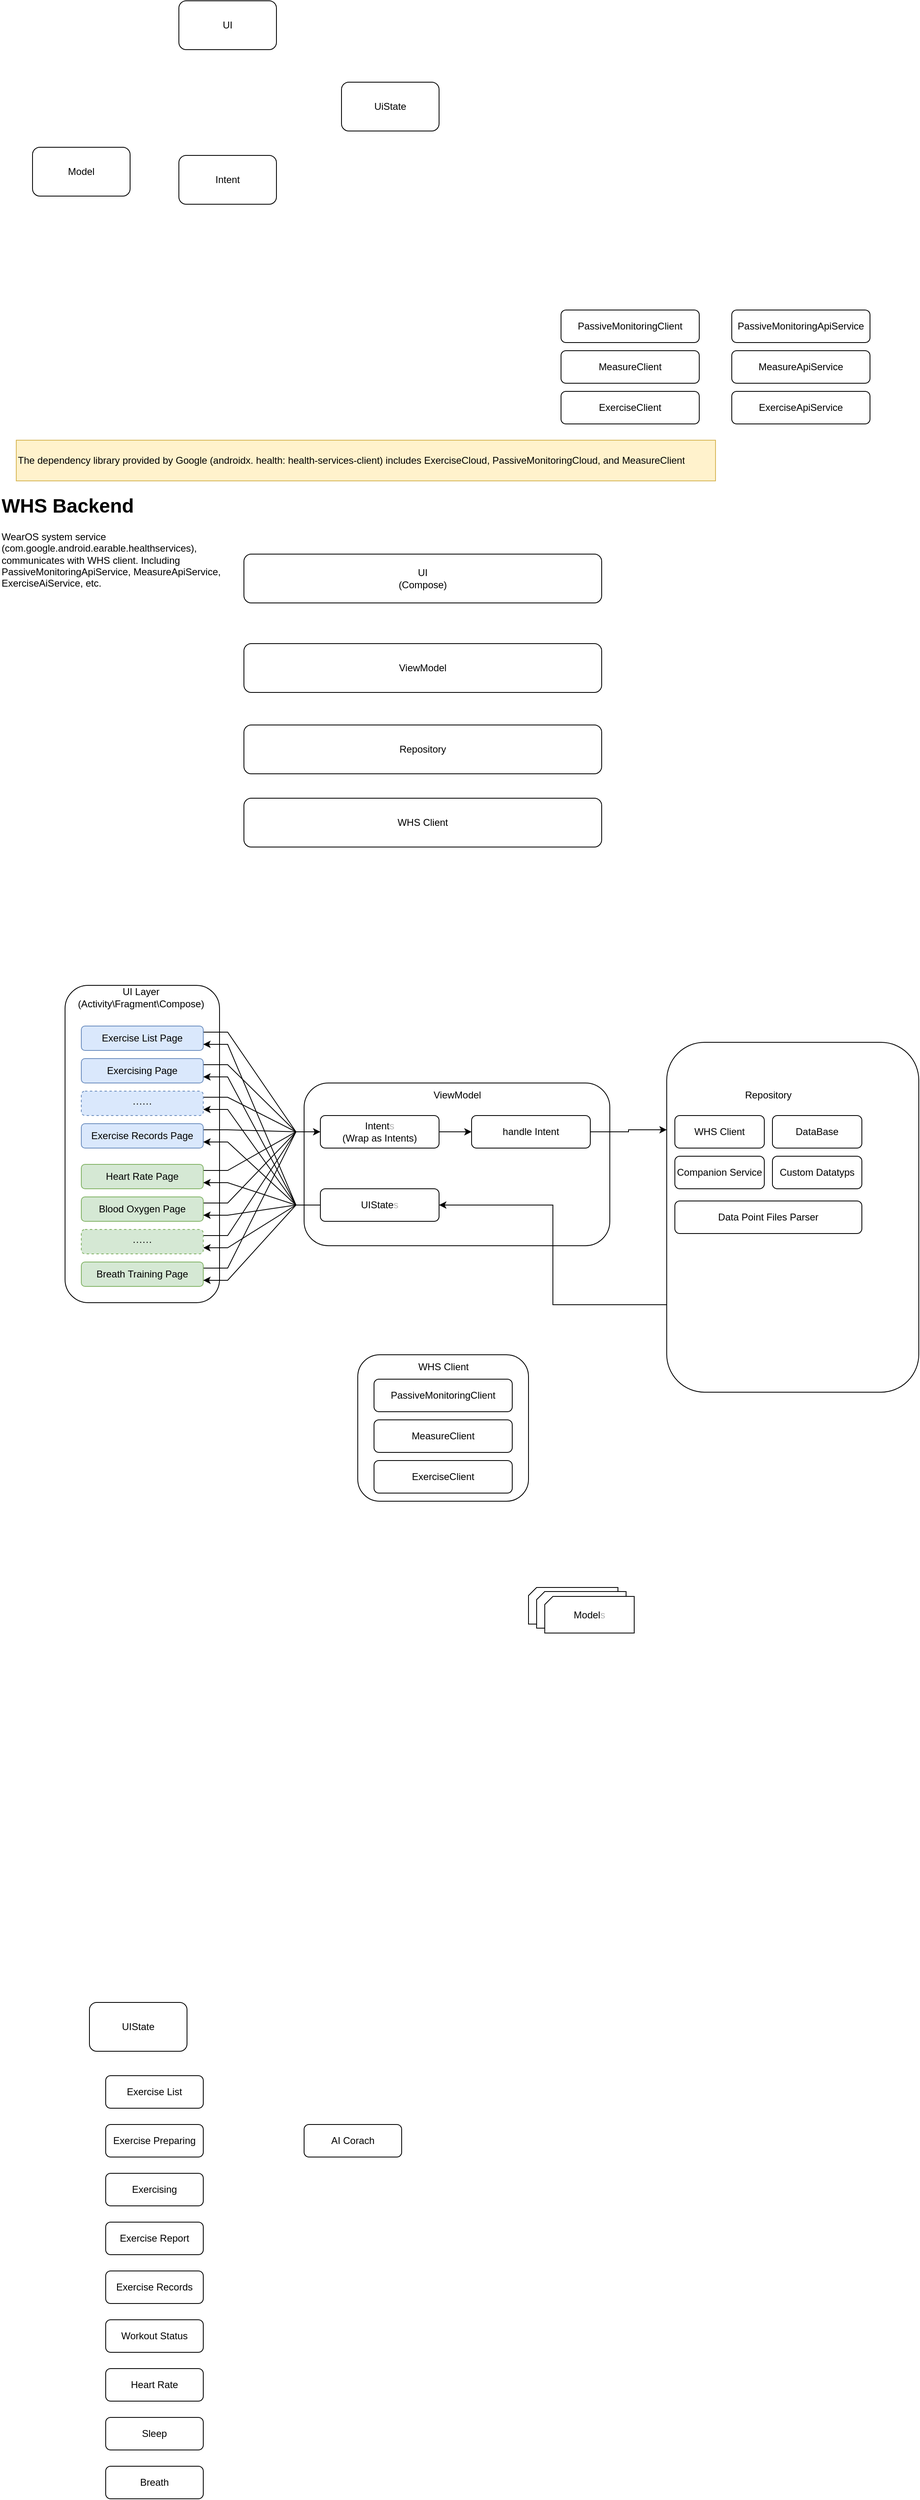 <mxfile version="28.0.4">
  <diagram name="第 1 页" id="or1H6w1kSN3DtoS8Jrvq">
    <mxGraphModel dx="972" dy="546" grid="1" gridSize="10" guides="1" tooltips="1" connect="1" arrows="1" fold="1" page="1" pageScale="1" pageWidth="827" pageHeight="1169" math="0" shadow="0">
      <root>
        <mxCell id="0" />
        <mxCell id="1" parent="0" />
        <mxCell id="gVK-SHgWHHWxs3bkRkGg-60" value="" style="rounded=1;whiteSpace=wrap;html=1;" vertex="1" parent="1">
          <mxGeometry x="394" y="1330" width="376" height="200" as="geometry" />
        </mxCell>
        <mxCell id="ZXN4FGuWoJyQtscpt3rk-1" value="PassiveMonitoringClient" style="rounded=1;whiteSpace=wrap;html=1;" parent="1" vertex="1">
          <mxGeometry x="710" y="380" width="170" height="40" as="geometry" />
        </mxCell>
        <mxCell id="ZXN4FGuWoJyQtscpt3rk-2" value="MeasureClient" style="rounded=1;whiteSpace=wrap;html=1;" parent="1" vertex="1">
          <mxGeometry x="710" y="430" width="170" height="40" as="geometry" />
        </mxCell>
        <mxCell id="ZXN4FGuWoJyQtscpt3rk-3" value="ExerciseClient" style="rounded=1;whiteSpace=wrap;html=1;" parent="1" vertex="1">
          <mxGeometry x="710" y="480" width="170" height="40" as="geometry" />
        </mxCell>
        <mxCell id="ZXN4FGuWoJyQtscpt3rk-4" value="PassiveMonitoringApiService" style="rounded=1;whiteSpace=wrap;html=1;" parent="1" vertex="1">
          <mxGeometry x="920" y="380" width="170" height="40" as="geometry" />
        </mxCell>
        <mxCell id="ZXN4FGuWoJyQtscpt3rk-5" value="MeasureApiService" style="rounded=1;whiteSpace=wrap;html=1;" parent="1" vertex="1">
          <mxGeometry x="920" y="430" width="170" height="40" as="geometry" />
        </mxCell>
        <mxCell id="ZXN4FGuWoJyQtscpt3rk-6" value="ExerciseApiService" style="rounded=1;whiteSpace=wrap;html=1;" parent="1" vertex="1">
          <mxGeometry x="920" y="480" width="170" height="40" as="geometry" />
        </mxCell>
        <mxCell id="ZXN4FGuWoJyQtscpt3rk-7" value="UI" style="rounded=1;whiteSpace=wrap;html=1;" parent="1" vertex="1">
          <mxGeometry x="240" width="120" height="60" as="geometry" />
        </mxCell>
        <mxCell id="ZXN4FGuWoJyQtscpt3rk-8" value="UiState" style="rounded=1;whiteSpace=wrap;html=1;" parent="1" vertex="1">
          <mxGeometry x="440" y="100" width="120" height="60" as="geometry" />
        </mxCell>
        <mxCell id="ZXN4FGuWoJyQtscpt3rk-9" value="Intent" style="rounded=1;whiteSpace=wrap;html=1;" parent="1" vertex="1">
          <mxGeometry x="240" y="190" width="120" height="60" as="geometry" />
        </mxCell>
        <mxCell id="ZXN4FGuWoJyQtscpt3rk-10" value="&lt;h1 style=&quot;margin-top: 0px;&quot;&gt;&lt;span style=&quot;font-size: 12px; font-weight: normal;&quot;&gt;The dependency library provided by Google (androidx. health: health-services-client) includes ExerciseCloud, PassiveMonitoringCloud, and MeasureClient&lt;/span&gt;&lt;br&gt;&lt;/h1&gt;" style="text;html=1;whiteSpace=wrap;overflow=hidden;rounded=0;fillColor=#fff2cc;strokeColor=#d6b656;" parent="1" vertex="1">
          <mxGeometry x="40" y="540" width="860" height="50" as="geometry" />
        </mxCell>
        <mxCell id="ZXN4FGuWoJyQtscpt3rk-11" value="&lt;h1 style=&quot;margin-top: 0px;&quot;&gt;WHS Backend&lt;/h1&gt;&lt;p&gt;WearOS system service (com.google.android.earable.healthservices), communicates with WHS client. Including PassiveMonitoringApiService, MeasureApiService, ExerciseAiService, etc.&amp;nbsp;&lt;/p&gt;" style="text;html=1;whiteSpace=wrap;overflow=hidden;rounded=0;" parent="1" vertex="1">
          <mxGeometry x="20" y="600" width="290" height="120" as="geometry" />
        </mxCell>
        <mxCell id="gVK-SHgWHHWxs3bkRkGg-1" value="Model" style="rounded=1;whiteSpace=wrap;html=1;" vertex="1" parent="1">
          <mxGeometry x="60" y="180" width="120" height="60" as="geometry" />
        </mxCell>
        <mxCell id="gVK-SHgWHHWxs3bkRkGg-2" value="UI&lt;div&gt;(Compose)&lt;/div&gt;" style="rounded=1;whiteSpace=wrap;html=1;" vertex="1" parent="1">
          <mxGeometry x="320" y="680" width="440" height="60" as="geometry" />
        </mxCell>
        <mxCell id="gVK-SHgWHHWxs3bkRkGg-3" value="ViewModel" style="rounded=1;whiteSpace=wrap;html=1;" vertex="1" parent="1">
          <mxGeometry x="320" y="790" width="440" height="60" as="geometry" />
        </mxCell>
        <mxCell id="gVK-SHgWHHWxs3bkRkGg-4" value="Repository" style="rounded=1;whiteSpace=wrap;html=1;" vertex="1" parent="1">
          <mxGeometry x="320" y="890" width="440" height="60" as="geometry" />
        </mxCell>
        <mxCell id="gVK-SHgWHHWxs3bkRkGg-5" value="WHS Client" style="rounded=1;whiteSpace=wrap;html=1;" vertex="1" parent="1">
          <mxGeometry x="320" y="980" width="440" height="60" as="geometry" />
        </mxCell>
        <mxCell id="gVK-SHgWHHWxs3bkRkGg-6" value="" style="rounded=1;whiteSpace=wrap;html=1;" vertex="1" parent="1">
          <mxGeometry x="100" y="1210" width="190" height="390" as="geometry" />
        </mxCell>
        <mxCell id="gVK-SHgWHHWxs3bkRkGg-12" value="Exercise List" style="rounded=1;whiteSpace=wrap;html=1;" vertex="1" parent="1">
          <mxGeometry x="150" y="2550" width="120" height="40" as="geometry" />
        </mxCell>
        <mxCell id="gVK-SHgWHHWxs3bkRkGg-13" value="Exercise Preparing" style="rounded=1;whiteSpace=wrap;html=1;" vertex="1" parent="1">
          <mxGeometry x="150" y="2610" width="120" height="40" as="geometry" />
        </mxCell>
        <mxCell id="gVK-SHgWHHWxs3bkRkGg-14" value="Exercising" style="rounded=1;whiteSpace=wrap;html=1;" vertex="1" parent="1">
          <mxGeometry x="150" y="2670" width="120" height="40" as="geometry" />
        </mxCell>
        <mxCell id="gVK-SHgWHHWxs3bkRkGg-15" value="Exercise Report" style="rounded=1;whiteSpace=wrap;html=1;" vertex="1" parent="1">
          <mxGeometry x="150" y="2730" width="120" height="40" as="geometry" />
        </mxCell>
        <mxCell id="gVK-SHgWHHWxs3bkRkGg-16" value="Exercise Records" style="rounded=1;whiteSpace=wrap;html=1;" vertex="1" parent="1">
          <mxGeometry x="150" y="2790" width="120" height="40" as="geometry" />
        </mxCell>
        <mxCell id="gVK-SHgWHHWxs3bkRkGg-17" value="Heart Rate" style="rounded=1;whiteSpace=wrap;html=1;" vertex="1" parent="1">
          <mxGeometry x="150" y="2910" width="120" height="40" as="geometry" />
        </mxCell>
        <mxCell id="gVK-SHgWHHWxs3bkRkGg-18" value="Sleep" style="rounded=1;whiteSpace=wrap;html=1;" vertex="1" parent="1">
          <mxGeometry x="150" y="2970" width="120" height="40" as="geometry" />
        </mxCell>
        <mxCell id="gVK-SHgWHHWxs3bkRkGg-19" value="Workout Status" style="rounded=1;whiteSpace=wrap;html=1;" vertex="1" parent="1">
          <mxGeometry x="150" y="2850" width="120" height="40" as="geometry" />
        </mxCell>
        <mxCell id="gVK-SHgWHHWxs3bkRkGg-20" value="AI Corach" style="rounded=1;whiteSpace=wrap;html=1;" vertex="1" parent="1">
          <mxGeometry x="394" y="2610" width="120" height="40" as="geometry" />
        </mxCell>
        <mxCell id="gVK-SHgWHHWxs3bkRkGg-21" value="Breath" style="rounded=1;whiteSpace=wrap;html=1;" vertex="1" parent="1">
          <mxGeometry x="150" y="3030" width="120" height="40" as="geometry" />
        </mxCell>
        <mxCell id="gVK-SHgWHHWxs3bkRkGg-22" value="UI Layer&lt;div&gt;(Activity\Fragment\Compose)&lt;/div&gt;" style="text;html=1;align=center;verticalAlign=middle;whiteSpace=wrap;rounded=0;" vertex="1" parent="1">
          <mxGeometry x="111.25" y="1210" width="165" height="30" as="geometry" />
        </mxCell>
        <mxCell id="gVK-SHgWHHWxs3bkRkGg-32" style="rounded=0;orthogonalLoop=1;jettySize=auto;html=1;exitX=1;exitY=0.25;exitDx=0;exitDy=0;entryX=0;entryY=0.5;entryDx=0;entryDy=0;endArrow=none;endFill=0;edgeStyle=entityRelationEdgeStyle;" edge="1" parent="1" source="gVK-SHgWHHWxs3bkRkGg-23" target="gVK-SHgWHHWxs3bkRkGg-31">
          <mxGeometry relative="1" as="geometry" />
        </mxCell>
        <mxCell id="gVK-SHgWHHWxs3bkRkGg-23" value="Exercise List Page" style="rounded=1;whiteSpace=wrap;html=1;fillColor=#dae8fc;strokeColor=#6c8ebf;" vertex="1" parent="1">
          <mxGeometry x="120" y="1260" width="150" height="30" as="geometry" />
        </mxCell>
        <mxCell id="gVK-SHgWHHWxs3bkRkGg-33" style="rounded=0;orthogonalLoop=1;jettySize=auto;html=1;exitX=1;exitY=0.25;exitDx=0;exitDy=0;entryX=0;entryY=0.5;entryDx=0;entryDy=0;endArrow=none;endFill=0;edgeStyle=entityRelationEdgeStyle;" edge="1" parent="1" source="gVK-SHgWHHWxs3bkRkGg-24" target="gVK-SHgWHHWxs3bkRkGg-31">
          <mxGeometry relative="1" as="geometry" />
        </mxCell>
        <mxCell id="gVK-SHgWHHWxs3bkRkGg-24" value="Exercising Page" style="rounded=1;whiteSpace=wrap;html=1;fillColor=#dae8fc;strokeColor=#6c8ebf;" vertex="1" parent="1">
          <mxGeometry x="120" y="1300" width="150" height="30" as="geometry" />
        </mxCell>
        <mxCell id="gVK-SHgWHHWxs3bkRkGg-34" style="rounded=0;orthogonalLoop=1;jettySize=auto;html=1;exitX=1;exitY=0.25;exitDx=0;exitDy=0;entryX=0;entryY=0.5;entryDx=0;entryDy=0;endArrow=none;endFill=0;edgeStyle=entityRelationEdgeStyle;" edge="1" parent="1" source="gVK-SHgWHHWxs3bkRkGg-25" target="gVK-SHgWHHWxs3bkRkGg-31">
          <mxGeometry relative="1" as="geometry" />
        </mxCell>
        <mxCell id="gVK-SHgWHHWxs3bkRkGg-25" value="······" style="rounded=1;whiteSpace=wrap;html=1;fillColor=#dae8fc;strokeColor=#6c8ebf;dashed=1;" vertex="1" parent="1">
          <mxGeometry x="120" y="1340" width="150" height="30" as="geometry" />
        </mxCell>
        <mxCell id="gVK-SHgWHHWxs3bkRkGg-36" style="rounded=0;orthogonalLoop=1;jettySize=auto;html=1;exitX=1;exitY=0.25;exitDx=0;exitDy=0;entryX=0;entryY=0.5;entryDx=0;entryDy=0;endArrow=none;endFill=0;edgeStyle=entityRelationEdgeStyle;" edge="1" parent="1" source="gVK-SHgWHHWxs3bkRkGg-26" target="gVK-SHgWHHWxs3bkRkGg-31">
          <mxGeometry relative="1" as="geometry" />
        </mxCell>
        <mxCell id="gVK-SHgWHHWxs3bkRkGg-26" value="Heart Rate Page" style="rounded=1;whiteSpace=wrap;html=1;fillColor=#d5e8d4;strokeColor=#82b366;" vertex="1" parent="1">
          <mxGeometry x="120" y="1430" width="150" height="30" as="geometry" />
        </mxCell>
        <mxCell id="gVK-SHgWHHWxs3bkRkGg-37" style="rounded=0;orthogonalLoop=1;jettySize=auto;html=1;exitX=1;exitY=0.25;exitDx=0;exitDy=0;entryX=0;entryY=0.5;entryDx=0;entryDy=0;endArrow=none;endFill=0;edgeStyle=entityRelationEdgeStyle;" edge="1" parent="1" source="gVK-SHgWHHWxs3bkRkGg-27" target="gVK-SHgWHHWxs3bkRkGg-31">
          <mxGeometry relative="1" as="geometry" />
        </mxCell>
        <mxCell id="gVK-SHgWHHWxs3bkRkGg-27" value="Blood Oxygen Page" style="rounded=1;whiteSpace=wrap;html=1;fillColor=#d5e8d4;strokeColor=#82b366;" vertex="1" parent="1">
          <mxGeometry x="120" y="1470" width="150" height="30" as="geometry" />
        </mxCell>
        <mxCell id="gVK-SHgWHHWxs3bkRkGg-39" style="rounded=0;orthogonalLoop=1;jettySize=auto;html=1;exitX=1;exitY=0.25;exitDx=0;exitDy=0;entryX=0;entryY=0.5;entryDx=0;entryDy=0;endArrow=none;endFill=0;edgeStyle=entityRelationEdgeStyle;" edge="1" parent="1" source="gVK-SHgWHHWxs3bkRkGg-28" target="gVK-SHgWHHWxs3bkRkGg-31">
          <mxGeometry relative="1" as="geometry" />
        </mxCell>
        <mxCell id="gVK-SHgWHHWxs3bkRkGg-28" value="Breath Training Page" style="rounded=1;whiteSpace=wrap;html=1;fillColor=#d5e8d4;strokeColor=#82b366;" vertex="1" parent="1">
          <mxGeometry x="120" y="1550" width="150" height="30" as="geometry" />
        </mxCell>
        <mxCell id="gVK-SHgWHHWxs3bkRkGg-38" style="rounded=0;orthogonalLoop=1;jettySize=auto;html=1;exitX=1;exitY=0.25;exitDx=0;exitDy=0;entryX=0;entryY=0.5;entryDx=0;entryDy=0;endArrow=none;endFill=0;edgeStyle=entityRelationEdgeStyle;" edge="1" parent="1" source="gVK-SHgWHHWxs3bkRkGg-29" target="gVK-SHgWHHWxs3bkRkGg-31">
          <mxGeometry relative="1" as="geometry" />
        </mxCell>
        <mxCell id="gVK-SHgWHHWxs3bkRkGg-29" value="······" style="rounded=1;whiteSpace=wrap;html=1;fillColor=#d5e8d4;strokeColor=#82b366;dashed=1;" vertex="1" parent="1">
          <mxGeometry x="120" y="1510" width="150" height="30" as="geometry" />
        </mxCell>
        <mxCell id="gVK-SHgWHHWxs3bkRkGg-35" style="rounded=0;orthogonalLoop=1;jettySize=auto;html=1;exitX=1;exitY=0.25;exitDx=0;exitDy=0;entryX=0;entryY=0.5;entryDx=0;entryDy=0;endArrow=classic;endFill=1;edgeStyle=entityRelationEdgeStyle;" edge="1" parent="1" source="gVK-SHgWHHWxs3bkRkGg-30" target="gVK-SHgWHHWxs3bkRkGg-31">
          <mxGeometry relative="1" as="geometry" />
        </mxCell>
        <mxCell id="gVK-SHgWHHWxs3bkRkGg-30" value="Exercise Records Page" style="rounded=1;whiteSpace=wrap;html=1;fillColor=#dae8fc;strokeColor=#6c8ebf;" vertex="1" parent="1">
          <mxGeometry x="120" y="1380" width="150" height="30" as="geometry" />
        </mxCell>
        <mxCell id="gVK-SHgWHHWxs3bkRkGg-63" style="edgeStyle=orthogonalEdgeStyle;rounded=0;orthogonalLoop=1;jettySize=auto;html=1;entryX=0;entryY=0.5;entryDx=0;entryDy=0;" edge="1" parent="1" source="gVK-SHgWHHWxs3bkRkGg-31" target="gVK-SHgWHHWxs3bkRkGg-62">
          <mxGeometry relative="1" as="geometry" />
        </mxCell>
        <mxCell id="gVK-SHgWHHWxs3bkRkGg-31" value="Intent&lt;span style=&quot;color: rgb(179, 179, 179);&quot;&gt;s&lt;/span&gt;&lt;div&gt;(Wrap as Intents)&lt;/div&gt;" style="rounded=1;whiteSpace=wrap;html=1;" vertex="1" parent="1">
          <mxGeometry x="414" y="1370" width="146" height="40" as="geometry" />
        </mxCell>
        <mxCell id="gVK-SHgWHHWxs3bkRkGg-40" value="UIState" style="rounded=1;whiteSpace=wrap;html=1;" vertex="1" parent="1">
          <mxGeometry x="130" y="2460" width="120" height="60" as="geometry" />
        </mxCell>
        <mxCell id="gVK-SHgWHHWxs3bkRkGg-52" style="edgeStyle=entityRelationEdgeStyle;rounded=0;orthogonalLoop=1;jettySize=auto;html=1;exitX=0;exitY=0.5;exitDx=0;exitDy=0;entryX=1;entryY=0.75;entryDx=0;entryDy=0;" edge="1" parent="1" source="gVK-SHgWHHWxs3bkRkGg-51" target="gVK-SHgWHHWxs3bkRkGg-28">
          <mxGeometry relative="1" as="geometry" />
        </mxCell>
        <mxCell id="gVK-SHgWHHWxs3bkRkGg-53" style="edgeStyle=entityRelationEdgeStyle;rounded=0;orthogonalLoop=1;jettySize=auto;html=1;exitX=0;exitY=0.5;exitDx=0;exitDy=0;entryX=1;entryY=0.75;entryDx=0;entryDy=0;" edge="1" parent="1" source="gVK-SHgWHHWxs3bkRkGg-51" target="gVK-SHgWHHWxs3bkRkGg-29">
          <mxGeometry relative="1" as="geometry" />
        </mxCell>
        <mxCell id="gVK-SHgWHHWxs3bkRkGg-54" style="edgeStyle=entityRelationEdgeStyle;rounded=0;orthogonalLoop=1;jettySize=auto;html=1;exitX=0;exitY=0.5;exitDx=0;exitDy=0;entryX=1;entryY=0.75;entryDx=0;entryDy=0;" edge="1" parent="1" source="gVK-SHgWHHWxs3bkRkGg-51" target="gVK-SHgWHHWxs3bkRkGg-27">
          <mxGeometry relative="1" as="geometry" />
        </mxCell>
        <mxCell id="gVK-SHgWHHWxs3bkRkGg-55" style="edgeStyle=entityRelationEdgeStyle;rounded=0;orthogonalLoop=1;jettySize=auto;html=1;exitX=0;exitY=0.5;exitDx=0;exitDy=0;entryX=1;entryY=0.75;entryDx=0;entryDy=0;" edge="1" parent="1" source="gVK-SHgWHHWxs3bkRkGg-51" target="gVK-SHgWHHWxs3bkRkGg-26">
          <mxGeometry relative="1" as="geometry" />
        </mxCell>
        <mxCell id="gVK-SHgWHHWxs3bkRkGg-56" style="edgeStyle=entityRelationEdgeStyle;rounded=0;orthogonalLoop=1;jettySize=auto;html=1;exitX=0;exitY=0.5;exitDx=0;exitDy=0;entryX=1;entryY=0.75;entryDx=0;entryDy=0;" edge="1" parent="1" source="gVK-SHgWHHWxs3bkRkGg-51" target="gVK-SHgWHHWxs3bkRkGg-30">
          <mxGeometry relative="1" as="geometry" />
        </mxCell>
        <mxCell id="gVK-SHgWHHWxs3bkRkGg-57" style="edgeStyle=entityRelationEdgeStyle;rounded=0;orthogonalLoop=1;jettySize=auto;html=1;exitX=0;exitY=0.5;exitDx=0;exitDy=0;entryX=1;entryY=0.75;entryDx=0;entryDy=0;" edge="1" parent="1" source="gVK-SHgWHHWxs3bkRkGg-51" target="gVK-SHgWHHWxs3bkRkGg-25">
          <mxGeometry relative="1" as="geometry" />
        </mxCell>
        <mxCell id="gVK-SHgWHHWxs3bkRkGg-58" style="edgeStyle=entityRelationEdgeStyle;rounded=0;orthogonalLoop=1;jettySize=auto;html=1;exitX=0;exitY=0.5;exitDx=0;exitDy=0;entryX=1;entryY=0.75;entryDx=0;entryDy=0;" edge="1" parent="1" source="gVK-SHgWHHWxs3bkRkGg-51" target="gVK-SHgWHHWxs3bkRkGg-24">
          <mxGeometry relative="1" as="geometry" />
        </mxCell>
        <mxCell id="gVK-SHgWHHWxs3bkRkGg-59" style="edgeStyle=entityRelationEdgeStyle;rounded=0;orthogonalLoop=1;jettySize=auto;html=1;exitX=0;exitY=0.5;exitDx=0;exitDy=0;entryX=1;entryY=0.75;entryDx=0;entryDy=0;" edge="1" parent="1" source="gVK-SHgWHHWxs3bkRkGg-51" target="gVK-SHgWHHWxs3bkRkGg-23">
          <mxGeometry relative="1" as="geometry" />
        </mxCell>
        <mxCell id="gVK-SHgWHHWxs3bkRkGg-51" value="UIState&lt;span style=&quot;color: rgb(179, 179, 179);&quot;&gt;s&lt;/span&gt;" style="rounded=1;whiteSpace=wrap;html=1;" vertex="1" parent="1">
          <mxGeometry x="414" y="1460" width="146" height="40" as="geometry" />
        </mxCell>
        <mxCell id="gVK-SHgWHHWxs3bkRkGg-61" value="&lt;div&gt;ViewModel&lt;/div&gt;" style="text;html=1;align=center;verticalAlign=middle;whiteSpace=wrap;rounded=0;" vertex="1" parent="1">
          <mxGeometry x="499.5" y="1330" width="165" height="30" as="geometry" />
        </mxCell>
        <mxCell id="gVK-SHgWHHWxs3bkRkGg-76" style="edgeStyle=orthogonalEdgeStyle;rounded=0;orthogonalLoop=1;jettySize=auto;html=1;exitX=1;exitY=0.5;exitDx=0;exitDy=0;entryX=0;entryY=0.25;entryDx=0;entryDy=0;" edge="1" parent="1" source="gVK-SHgWHHWxs3bkRkGg-62" target="gVK-SHgWHHWxs3bkRkGg-65">
          <mxGeometry relative="1" as="geometry" />
        </mxCell>
        <mxCell id="gVK-SHgWHHWxs3bkRkGg-62" value="handle Intent" style="rounded=1;whiteSpace=wrap;html=1;" vertex="1" parent="1">
          <mxGeometry x="600" y="1370" width="146" height="40" as="geometry" />
        </mxCell>
        <mxCell id="gVK-SHgWHHWxs3bkRkGg-79" style="edgeStyle=orthogonalEdgeStyle;rounded=0;orthogonalLoop=1;jettySize=auto;html=1;exitX=0;exitY=0.75;exitDx=0;exitDy=0;entryX=1;entryY=0.5;entryDx=0;entryDy=0;" edge="1" parent="1" source="gVK-SHgWHHWxs3bkRkGg-65" target="gVK-SHgWHHWxs3bkRkGg-51">
          <mxGeometry relative="1" as="geometry" />
        </mxCell>
        <mxCell id="gVK-SHgWHHWxs3bkRkGg-65" value="" style="rounded=1;whiteSpace=wrap;html=1;" vertex="1" parent="1">
          <mxGeometry x="840" y="1280" width="310" height="430" as="geometry" />
        </mxCell>
        <mxCell id="gVK-SHgWHHWxs3bkRkGg-66" value="" style="rounded=1;whiteSpace=wrap;html=1;" vertex="1" parent="1">
          <mxGeometry x="460" y="1664" width="210" height="180" as="geometry" />
        </mxCell>
        <mxCell id="gVK-SHgWHHWxs3bkRkGg-67" value="DataBase" style="rounded=1;whiteSpace=wrap;html=1;" vertex="1" parent="1">
          <mxGeometry x="970" y="1370" width="110" height="40" as="geometry" />
        </mxCell>
        <mxCell id="gVK-SHgWHHWxs3bkRkGg-72" value="Model&lt;span style=&quot;color: rgb(179, 179, 179);&quot;&gt;s&lt;/span&gt;" style="shape=card;whiteSpace=wrap;html=1;size=10;" vertex="1" parent="1">
          <mxGeometry x="670" y="1950" width="110" height="45" as="geometry" />
        </mxCell>
        <mxCell id="gVK-SHgWHHWxs3bkRkGg-73" value="Model&lt;span style=&quot;color: rgb(179, 179, 179);&quot;&gt;s&lt;/span&gt;" style="shape=card;whiteSpace=wrap;html=1;size=10;" vertex="1" parent="1">
          <mxGeometry x="680" y="1955" width="110" height="45" as="geometry" />
        </mxCell>
        <mxCell id="gVK-SHgWHHWxs3bkRkGg-74" value="Model&lt;span style=&quot;color: rgb(179, 179, 179);&quot;&gt;s&lt;/span&gt;" style="shape=card;whiteSpace=wrap;html=1;size=10;" vertex="1" parent="1">
          <mxGeometry x="690" y="1961" width="110" height="45" as="geometry" />
        </mxCell>
        <mxCell id="gVK-SHgWHHWxs3bkRkGg-75" value="Repository" style="text;html=1;align=center;verticalAlign=middle;whiteSpace=wrap;rounded=0;" vertex="1" parent="1">
          <mxGeometry x="935" y="1330" width="60" height="30" as="geometry" />
        </mxCell>
        <mxCell id="gVK-SHgWHHWxs3bkRkGg-77" value="&lt;span style=&quot;text-align: start; white-space: pre;&quot;&gt;Companion Service&lt;/span&gt;" style="rounded=1;whiteSpace=wrap;html=1;" vertex="1" parent="1">
          <mxGeometry x="850" y="1420" width="110" height="40" as="geometry" />
        </mxCell>
        <mxCell id="gVK-SHgWHHWxs3bkRkGg-78" value="Custom Datatyps" style="rounded=1;whiteSpace=wrap;html=1;" vertex="1" parent="1">
          <mxGeometry x="970" y="1420" width="110" height="40" as="geometry" />
        </mxCell>
        <mxCell id="gVK-SHgWHHWxs3bkRkGg-82" value="Data Point Files Parser" style="rounded=1;whiteSpace=wrap;html=1;" vertex="1" parent="1">
          <mxGeometry x="850" y="1475" width="230" height="40" as="geometry" />
        </mxCell>
        <mxCell id="gVK-SHgWHHWxs3bkRkGg-83" value="PassiveMonitoringClient" style="rounded=1;whiteSpace=wrap;html=1;" vertex="1" parent="1">
          <mxGeometry x="480" y="1694" width="170" height="40" as="geometry" />
        </mxCell>
        <mxCell id="gVK-SHgWHHWxs3bkRkGg-84" value="MeasureClient" style="rounded=1;whiteSpace=wrap;html=1;" vertex="1" parent="1">
          <mxGeometry x="480" y="1744" width="170" height="40" as="geometry" />
        </mxCell>
        <mxCell id="gVK-SHgWHHWxs3bkRkGg-85" value="ExerciseClient" style="rounded=1;whiteSpace=wrap;html=1;" vertex="1" parent="1">
          <mxGeometry x="480" y="1794" width="170" height="40" as="geometry" />
        </mxCell>
        <mxCell id="gVK-SHgWHHWxs3bkRkGg-86" value="WHS Client" style="text;html=1;align=center;verticalAlign=middle;whiteSpace=wrap;rounded=0;" vertex="1" parent="1">
          <mxGeometry x="527.5" y="1664" width="75" height="30" as="geometry" />
        </mxCell>
        <mxCell id="gVK-SHgWHHWxs3bkRkGg-87" value="WHS Client" style="rounded=1;whiteSpace=wrap;html=1;" vertex="1" parent="1">
          <mxGeometry x="850" y="1370" width="110" height="40" as="geometry" />
        </mxCell>
      </root>
    </mxGraphModel>
  </diagram>
</mxfile>
